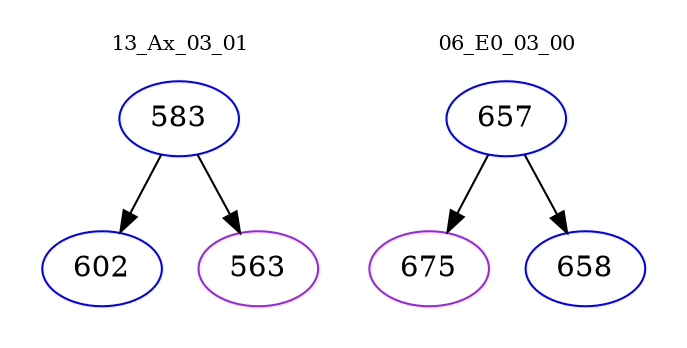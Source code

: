 digraph{
subgraph cluster_0 {
color = white
label = "13_Ax_03_01";
fontsize=10;
T0_583 [label="583", color="blue"]
T0_583 -> T0_602 [color="black"]
T0_602 [label="602", color="blue"]
T0_583 -> T0_563 [color="black"]
T0_563 [label="563", color="purple"]
}
subgraph cluster_1 {
color = white
label = "06_E0_03_00";
fontsize=10;
T1_657 [label="657", color="blue"]
T1_657 -> T1_675 [color="black"]
T1_675 [label="675", color="purple"]
T1_657 -> T1_658 [color="black"]
T1_658 [label="658", color="blue"]
}
}
